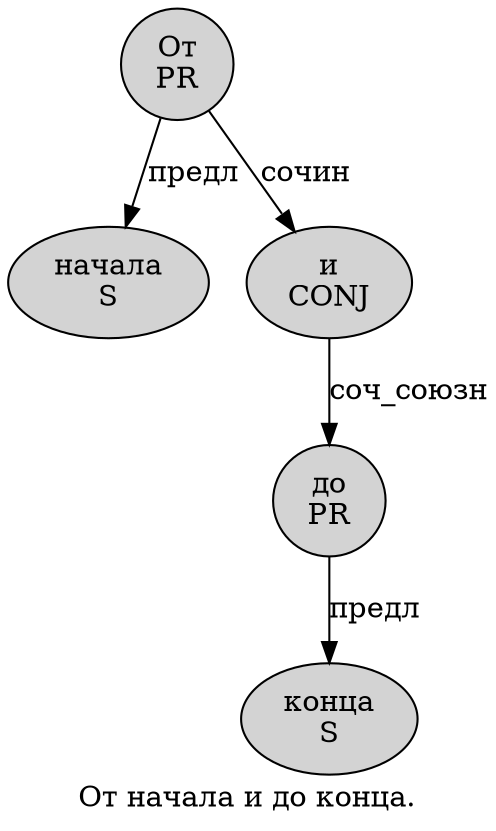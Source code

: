 digraph SENTENCE_1793 {
	graph [label="От начала и до конца."]
	node [style=filled]
		0 [label="От
PR" color="" fillcolor=lightgray penwidth=1 shape=ellipse]
		1 [label="начала
S" color="" fillcolor=lightgray penwidth=1 shape=ellipse]
		2 [label="и
CONJ" color="" fillcolor=lightgray penwidth=1 shape=ellipse]
		3 [label="до
PR" color="" fillcolor=lightgray penwidth=1 shape=ellipse]
		4 [label="конца
S" color="" fillcolor=lightgray penwidth=1 shape=ellipse]
			0 -> 1 [label="предл"]
			0 -> 2 [label="сочин"]
			2 -> 3 [label="соч_союзн"]
			3 -> 4 [label="предл"]
}